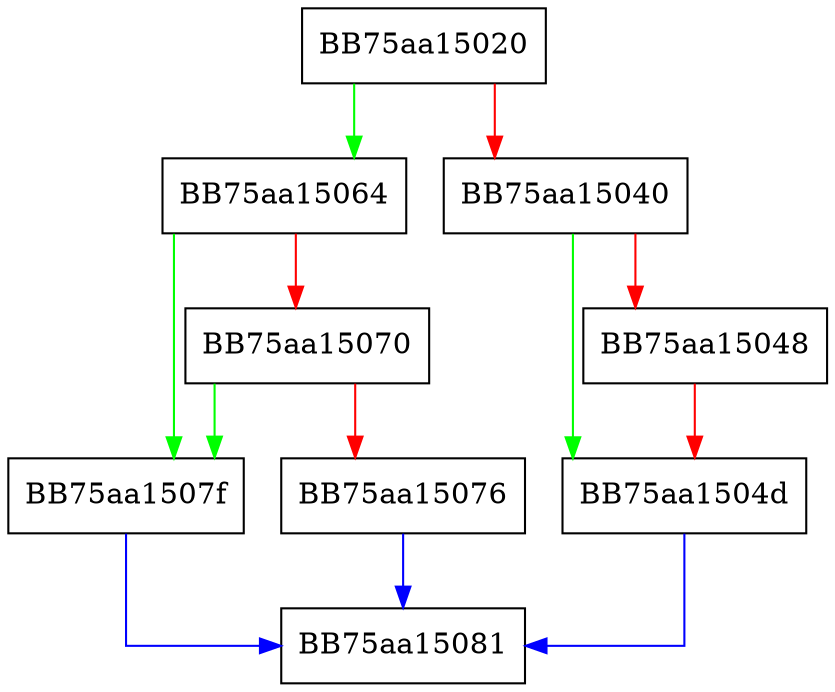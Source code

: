 digraph mmap {
  node [shape="box"];
  graph [splines=ortho];
  BB75aa15020 -> BB75aa15064 [color="green"];
  BB75aa15020 -> BB75aa15040 [color="red"];
  BB75aa15040 -> BB75aa1504d [color="green"];
  BB75aa15040 -> BB75aa15048 [color="red"];
  BB75aa15048 -> BB75aa1504d [color="red"];
  BB75aa1504d -> BB75aa15081 [color="blue"];
  BB75aa15064 -> BB75aa1507f [color="green"];
  BB75aa15064 -> BB75aa15070 [color="red"];
  BB75aa15070 -> BB75aa1507f [color="green"];
  BB75aa15070 -> BB75aa15076 [color="red"];
  BB75aa15076 -> BB75aa15081 [color="blue"];
  BB75aa1507f -> BB75aa15081 [color="blue"];
}
